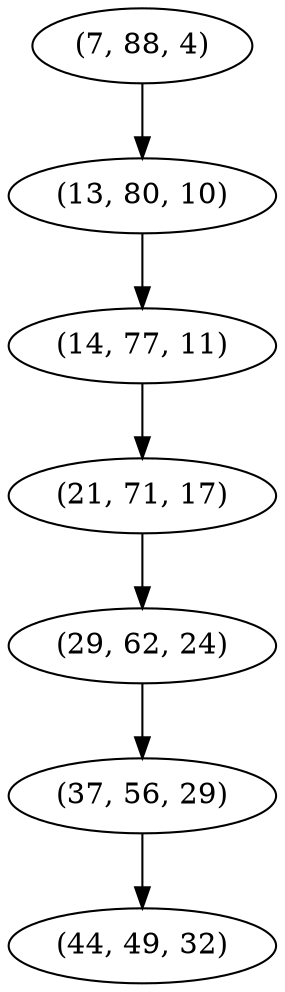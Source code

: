 digraph tree {
    "(7, 88, 4)";
    "(13, 80, 10)";
    "(14, 77, 11)";
    "(21, 71, 17)";
    "(29, 62, 24)";
    "(37, 56, 29)";
    "(44, 49, 32)";
    "(7, 88, 4)" -> "(13, 80, 10)";
    "(13, 80, 10)" -> "(14, 77, 11)";
    "(14, 77, 11)" -> "(21, 71, 17)";
    "(21, 71, 17)" -> "(29, 62, 24)";
    "(29, 62, 24)" -> "(37, 56, 29)";
    "(37, 56, 29)" -> "(44, 49, 32)";
}

